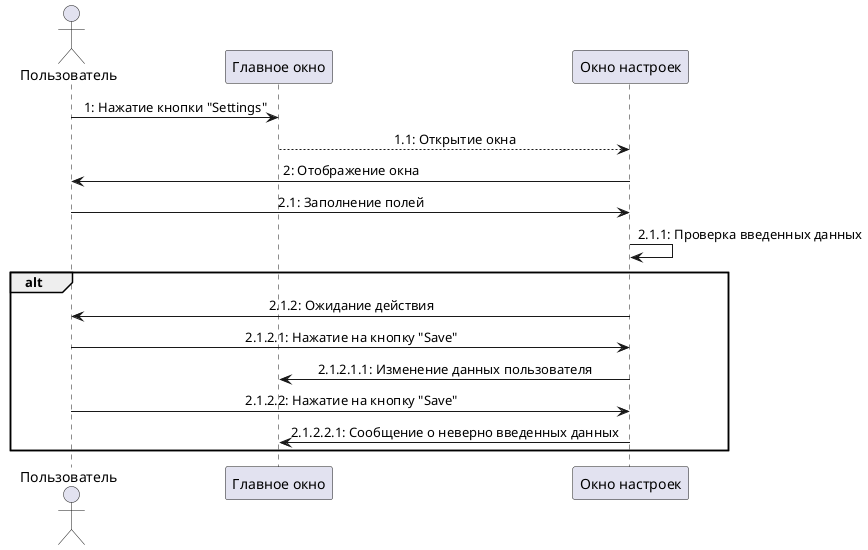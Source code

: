 @startuml
skinparam sequence{
ParticipantPadding 30
MessageAlign center
}

Actor Пользователь as User
participant "Главное окно" as mainWindow
participant "Окно настроек" as settingsWindow

User -> mainWindow: 1: Нажатие кнопки "Settings"
mainWindow --> settingsWindow: 1.1: Открытие окна
settingsWindow -> User: 2: Отображение окна
User-> settingsWindow: 2.1: Заполнение полей
settingsWindow-> settingsWindow: 2.1.1: Проверка введенных данных
group alt
settingsWindow->User: 2.1.2: Ожидание действия
User -> settingsWindow:2.1.2.1: Нажатие на кнопку "Save"
settingsWindow -> mainWindow: 2.1.2.1.1: Изменение данных пользователя
User -> settingsWindow: 2.1.2.2: Нажатие на кнопку "Save"
settingsWindow -> mainWindow: 2.1.2.2.1: Сообщение о неверно введенных данных
end

@enduml
